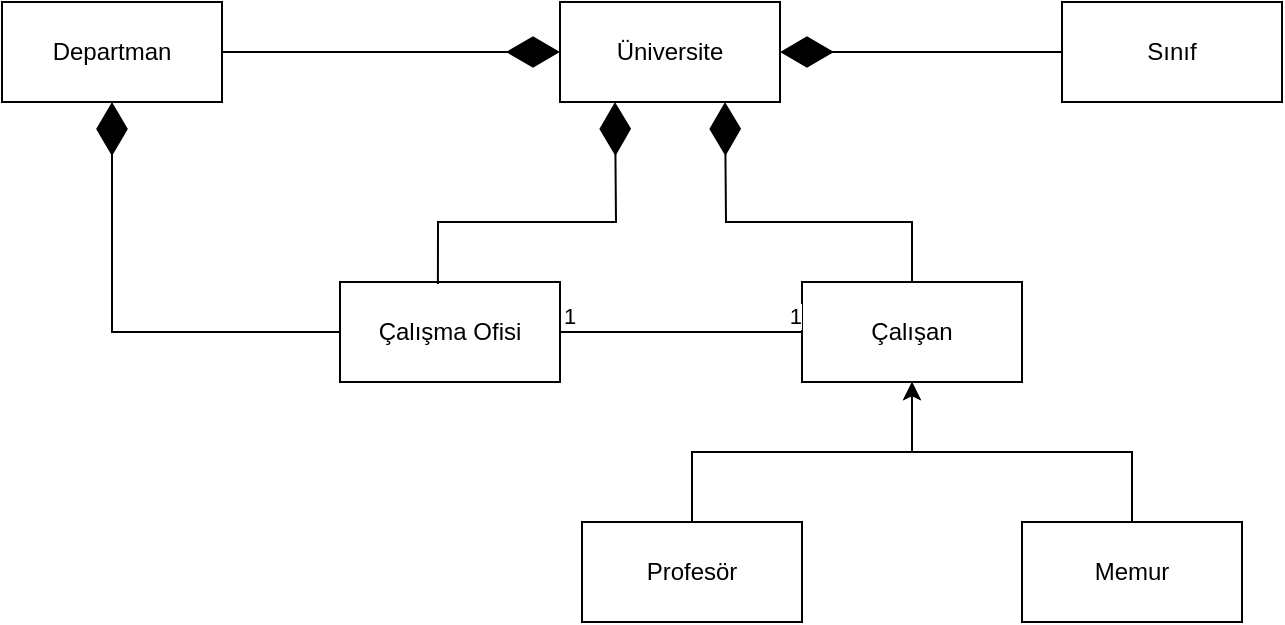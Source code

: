 <mxfile version="21.6.2" type="device">
  <diagram name="Sayfa -1" id="W2GOMbK7cZHPIBgijrC5">
    <mxGraphModel dx="1434" dy="796" grid="1" gridSize="10" guides="1" tooltips="1" connect="1" arrows="1" fold="1" page="1" pageScale="1" pageWidth="827" pageHeight="1169" math="0" shadow="0">
      <root>
        <mxCell id="0" />
        <mxCell id="1" parent="0" />
        <mxCell id="fDIVugSfRlAMJJgwJB-E-1" value="Üniversite" style="html=1;whiteSpace=wrap;" vertex="1" parent="1">
          <mxGeometry x="359" y="80" width="110" height="50" as="geometry" />
        </mxCell>
        <mxCell id="fDIVugSfRlAMJJgwJB-E-3" value="Sınıf" style="html=1;whiteSpace=wrap;" vertex="1" parent="1">
          <mxGeometry x="610" y="80" width="110" height="50" as="geometry" />
        </mxCell>
        <mxCell id="fDIVugSfRlAMJJgwJB-E-6" value="Çalışma Ofisi" style="html=1;whiteSpace=wrap;" vertex="1" parent="1">
          <mxGeometry x="249" y="220" width="110" height="50" as="geometry" />
        </mxCell>
        <mxCell id="fDIVugSfRlAMJJgwJB-E-7" value="Departman" style="html=1;whiteSpace=wrap;" vertex="1" parent="1">
          <mxGeometry x="80" y="80" width="110" height="50" as="geometry" />
        </mxCell>
        <mxCell id="fDIVugSfRlAMJJgwJB-E-8" value="Çalışan" style="html=1;whiteSpace=wrap;" vertex="1" parent="1">
          <mxGeometry x="480" y="220" width="110" height="50" as="geometry" />
        </mxCell>
        <mxCell id="fDIVugSfRlAMJJgwJB-E-14" style="edgeStyle=orthogonalEdgeStyle;rounded=0;orthogonalLoop=1;jettySize=auto;html=1;entryX=0.5;entryY=1;entryDx=0;entryDy=0;" edge="1" parent="1" source="fDIVugSfRlAMJJgwJB-E-9" target="fDIVugSfRlAMJJgwJB-E-8">
          <mxGeometry relative="1" as="geometry" />
        </mxCell>
        <mxCell id="fDIVugSfRlAMJJgwJB-E-9" value="Profesör" style="html=1;whiteSpace=wrap;" vertex="1" parent="1">
          <mxGeometry x="370" y="340" width="110" height="50" as="geometry" />
        </mxCell>
        <mxCell id="fDIVugSfRlAMJJgwJB-E-13" style="edgeStyle=orthogonalEdgeStyle;rounded=0;orthogonalLoop=1;jettySize=auto;html=1;entryX=0.5;entryY=1;entryDx=0;entryDy=0;" edge="1" parent="1" source="fDIVugSfRlAMJJgwJB-E-10" target="fDIVugSfRlAMJJgwJB-E-8">
          <mxGeometry relative="1" as="geometry" />
        </mxCell>
        <mxCell id="fDIVugSfRlAMJJgwJB-E-10" value="Memur" style="html=1;whiteSpace=wrap;" vertex="1" parent="1">
          <mxGeometry x="590" y="340" width="110" height="50" as="geometry" />
        </mxCell>
        <mxCell id="fDIVugSfRlAMJJgwJB-E-11" value="" style="endArrow=diamondThin;endFill=1;endSize=24;html=1;rounded=0;entryX=1;entryY=0.5;entryDx=0;entryDy=0;exitX=0;exitY=0.5;exitDx=0;exitDy=0;" edge="1" parent="1" source="fDIVugSfRlAMJJgwJB-E-3" target="fDIVugSfRlAMJJgwJB-E-1">
          <mxGeometry width="160" relative="1" as="geometry">
            <mxPoint x="340" y="110" as="sourcePoint" />
            <mxPoint x="500" y="110" as="targetPoint" />
            <Array as="points" />
          </mxGeometry>
        </mxCell>
        <mxCell id="fDIVugSfRlAMJJgwJB-E-12" value="" style="endArrow=diamondThin;endFill=1;endSize=24;html=1;rounded=0;entryX=0;entryY=0.5;entryDx=0;entryDy=0;exitX=1;exitY=0.5;exitDx=0;exitDy=0;" edge="1" parent="1" source="fDIVugSfRlAMJJgwJB-E-7" target="fDIVugSfRlAMJJgwJB-E-1">
          <mxGeometry width="160" relative="1" as="geometry">
            <mxPoint x="340" y="110" as="sourcePoint" />
            <mxPoint x="500" y="110" as="targetPoint" />
          </mxGeometry>
        </mxCell>
        <mxCell id="fDIVugSfRlAMJJgwJB-E-15" value="" style="endArrow=diamondThin;endFill=1;endSize=24;html=1;rounded=0;entryX=0.25;entryY=1;entryDx=0;entryDy=0;exitX=0.445;exitY=0.02;exitDx=0;exitDy=0;exitPerimeter=0;" edge="1" parent="1" source="fDIVugSfRlAMJJgwJB-E-6" target="fDIVugSfRlAMJJgwJB-E-1">
          <mxGeometry width="160" relative="1" as="geometry">
            <mxPoint x="340" y="110" as="sourcePoint" />
            <mxPoint x="500" y="110" as="targetPoint" />
            <Array as="points">
              <mxPoint x="298" y="190" />
              <mxPoint x="387" y="190" />
            </Array>
          </mxGeometry>
        </mxCell>
        <mxCell id="fDIVugSfRlAMJJgwJB-E-17" value="" style="endArrow=diamondThin;endFill=1;endSize=24;html=1;rounded=0;entryX=0.75;entryY=1;entryDx=0;entryDy=0;exitX=0.5;exitY=0;exitDx=0;exitDy=0;" edge="1" parent="1" source="fDIVugSfRlAMJJgwJB-E-8" target="fDIVugSfRlAMJJgwJB-E-1">
          <mxGeometry width="160" relative="1" as="geometry">
            <mxPoint x="340" y="110" as="sourcePoint" />
            <mxPoint x="500" y="110" as="targetPoint" />
            <Array as="points">
              <mxPoint x="535" y="190" />
              <mxPoint x="442" y="190" />
            </Array>
          </mxGeometry>
        </mxCell>
        <mxCell id="fDIVugSfRlAMJJgwJB-E-18" value="" style="endArrow=diamondThin;endFill=1;endSize=24;html=1;rounded=0;entryX=0.5;entryY=1;entryDx=0;entryDy=0;exitX=0;exitY=0.5;exitDx=0;exitDy=0;" edge="1" parent="1" source="fDIVugSfRlAMJJgwJB-E-6" target="fDIVugSfRlAMJJgwJB-E-7">
          <mxGeometry width="160" relative="1" as="geometry">
            <mxPoint x="150" y="330" as="sourcePoint" />
            <mxPoint x="500" y="110" as="targetPoint" />
            <Array as="points">
              <mxPoint x="135" y="245" />
            </Array>
          </mxGeometry>
        </mxCell>
        <mxCell id="fDIVugSfRlAMJJgwJB-E-19" value="" style="endArrow=none;html=1;edgeStyle=orthogonalEdgeStyle;rounded=0;entryX=0;entryY=0.5;entryDx=0;entryDy=0;exitX=1;exitY=0.5;exitDx=0;exitDy=0;" edge="1" parent="1" source="fDIVugSfRlAMJJgwJB-E-6" target="fDIVugSfRlAMJJgwJB-E-8">
          <mxGeometry relative="1" as="geometry">
            <mxPoint x="340" y="110" as="sourcePoint" />
            <mxPoint x="500" y="110" as="targetPoint" />
          </mxGeometry>
        </mxCell>
        <mxCell id="fDIVugSfRlAMJJgwJB-E-20" value="1" style="edgeLabel;resizable=0;html=1;align=left;verticalAlign=bottom;" connectable="0" vertex="1" parent="fDIVugSfRlAMJJgwJB-E-19">
          <mxGeometry x="-1" relative="1" as="geometry" />
        </mxCell>
        <mxCell id="fDIVugSfRlAMJJgwJB-E-21" value="1" style="edgeLabel;resizable=0;html=1;align=right;verticalAlign=bottom;" connectable="0" vertex="1" parent="fDIVugSfRlAMJJgwJB-E-19">
          <mxGeometry x="1" relative="1" as="geometry" />
        </mxCell>
      </root>
    </mxGraphModel>
  </diagram>
</mxfile>
